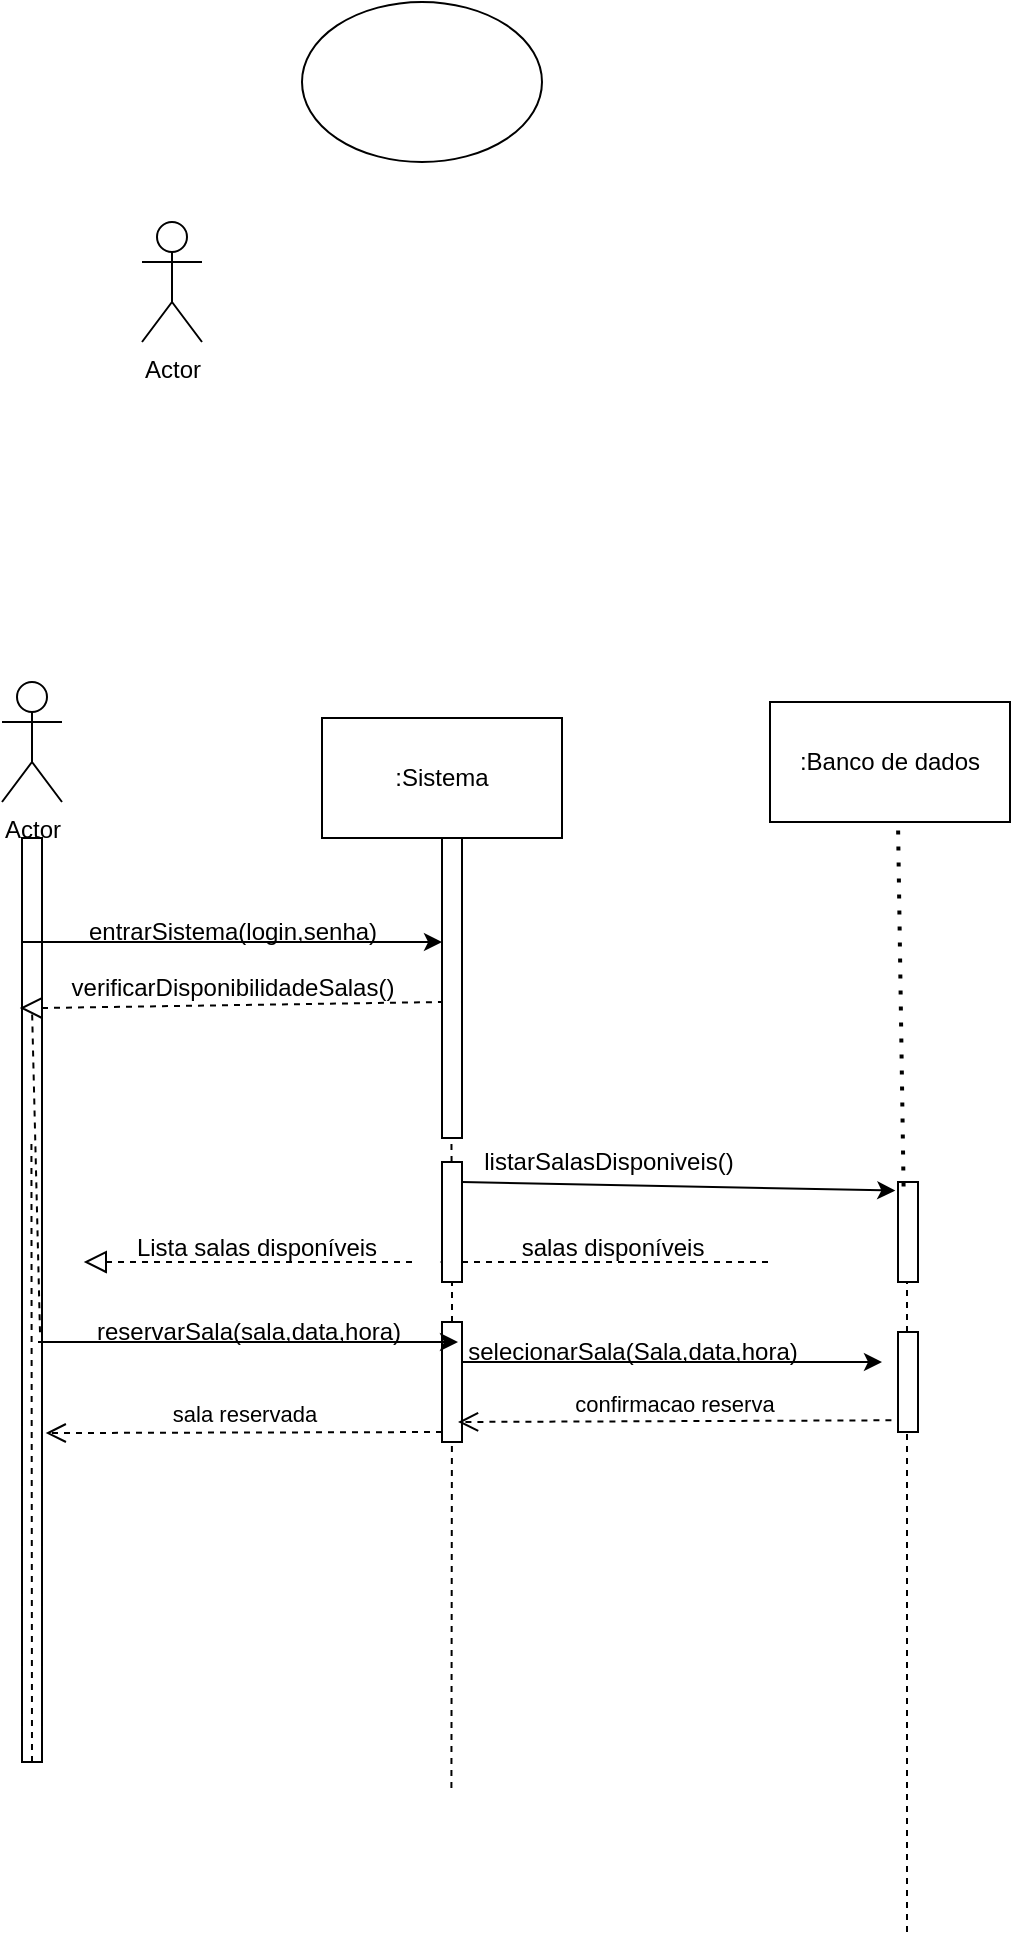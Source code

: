 <mxfile version="27.1.4">
  <diagram name="Página-1" id="12Uolx6q3X2koNrsfY7w">
    <mxGraphModel dx="815" dy="444" grid="1" gridSize="10" guides="1" tooltips="1" connect="1" arrows="1" fold="1" page="1" pageScale="1" pageWidth="827" pageHeight="1169" math="0" shadow="0">
      <root>
        <mxCell id="0" />
        <mxCell id="1" parent="0" />
        <mxCell id="iya_FpT5lrR_YfJ-Xh4d-1" value="Actor" style="shape=umlActor;verticalLabelPosition=bottom;verticalAlign=top;html=1;outlineConnect=0;" parent="1" vertex="1">
          <mxGeometry x="100" y="130" width="30" height="60" as="geometry" />
        </mxCell>
        <mxCell id="iya_FpT5lrR_YfJ-Xh4d-6" value=":Sistema" style="rounded=0;whiteSpace=wrap;html=1;" parent="1" vertex="1">
          <mxGeometry x="190" y="378" width="120" height="60" as="geometry" />
        </mxCell>
        <mxCell id="iya_FpT5lrR_YfJ-Xh4d-8" value=":Banco de dados" style="rounded=0;whiteSpace=wrap;html=1;" parent="1" vertex="1">
          <mxGeometry x="414" y="370" width="120" height="60" as="geometry" />
        </mxCell>
        <mxCell id="3dwiPxUScg0_2Vqjy1Ut-5" value="" style="rounded=0;whiteSpace=wrap;html=1;" vertex="1" parent="1">
          <mxGeometry x="40" y="438" width="10" height="462" as="geometry" />
        </mxCell>
        <mxCell id="3dwiPxUScg0_2Vqjy1Ut-7" value="Actor" style="shape=umlActor;verticalLabelPosition=bottom;verticalAlign=top;html=1;outlineConnect=0;" vertex="1" parent="1">
          <mxGeometry x="30" y="360" width="30" height="60" as="geometry" />
        </mxCell>
        <mxCell id="3dwiPxUScg0_2Vqjy1Ut-8" value="" style="ellipse;whiteSpace=wrap;html=1;" vertex="1" parent="1">
          <mxGeometry x="180" y="20" width="120" height="80" as="geometry" />
        </mxCell>
        <mxCell id="3dwiPxUScg0_2Vqjy1Ut-13" value="" style="rounded=0;whiteSpace=wrap;html=1;" vertex="1" parent="1">
          <mxGeometry x="250" y="438" width="10" height="150" as="geometry" />
        </mxCell>
        <mxCell id="3dwiPxUScg0_2Vqjy1Ut-15" value="" style="endArrow=none;dashed=1;html=1;rounded=0;" edge="1" parent="1" source="3dwiPxUScg0_2Vqjy1Ut-39">
          <mxGeometry width="50" height="50" relative="1" as="geometry">
            <mxPoint x="254.71" y="913" as="sourcePoint" />
            <mxPoint x="254.71" y="588" as="targetPoint" />
          </mxGeometry>
        </mxCell>
        <mxCell id="3dwiPxUScg0_2Vqjy1Ut-17" value="entrarSistema(login,senha)" style="text;html=1;align=center;verticalAlign=middle;resizable=0;points=[];autosize=1;strokeColor=none;fillColor=none;" vertex="1" parent="1">
          <mxGeometry x="60" y="470" width="170" height="30" as="geometry" />
        </mxCell>
        <mxCell id="3dwiPxUScg0_2Vqjy1Ut-19" value="" style="endArrow=none;dashed=1;html=1;rounded=0;" edge="1" parent="1">
          <mxGeometry width="50" height="50" relative="1" as="geometry">
            <mxPoint x="45" y="900" as="sourcePoint" />
            <mxPoint x="44.71" y="588" as="targetPoint" />
          </mxGeometry>
        </mxCell>
        <mxCell id="3dwiPxUScg0_2Vqjy1Ut-20" value="" style="edgeStyle=none;orthogonalLoop=1;jettySize=auto;html=1;rounded=0;entryX=0;entryY=0.347;entryDx=0;entryDy=0;entryPerimeter=0;" edge="1" parent="1" target="3dwiPxUScg0_2Vqjy1Ut-13">
          <mxGeometry width="100" relative="1" as="geometry">
            <mxPoint x="40" y="490" as="sourcePoint" />
            <mxPoint x="140" y="490" as="targetPoint" />
            <Array as="points" />
          </mxGeometry>
        </mxCell>
        <mxCell id="3dwiPxUScg0_2Vqjy1Ut-21" value="" style="endArrow=none;dashed=1;html=1;rounded=0;" edge="1" parent="1">
          <mxGeometry width="50" height="50" relative="1" as="geometry">
            <mxPoint x="50" y="523" as="sourcePoint" />
            <mxPoint x="250" y="520" as="targetPoint" />
          </mxGeometry>
        </mxCell>
        <mxCell id="3dwiPxUScg0_2Vqjy1Ut-22" value="verificarDisponibilidadeSalas()" style="text;html=1;align=center;verticalAlign=middle;resizable=0;points=[];autosize=1;strokeColor=none;fillColor=none;" vertex="1" parent="1">
          <mxGeometry x="55" y="498" width="180" height="30" as="geometry" />
        </mxCell>
        <mxCell id="3dwiPxUScg0_2Vqjy1Ut-26" value="" style="endArrow=none;dashed=1;html=1;rounded=0;exitX=0.9;exitY=0.535;exitDx=0;exitDy=0;exitPerimeter=0;" edge="1" parent="1" source="3dwiPxUScg0_2Vqjy1Ut-5" target="3dwiPxUScg0_2Vqjy1Ut-24">
          <mxGeometry width="50" height="50" relative="1" as="geometry">
            <mxPoint x="49" y="518" as="sourcePoint" />
            <mxPoint x="250" y="520" as="targetPoint" />
          </mxGeometry>
        </mxCell>
        <mxCell id="3dwiPxUScg0_2Vqjy1Ut-24" value="" style="triangle;whiteSpace=wrap;html=1;direction=west;" vertex="1" parent="1">
          <mxGeometry x="40" y="518" width="10" height="10" as="geometry" />
        </mxCell>
        <mxCell id="3dwiPxUScg0_2Vqjy1Ut-27" value="" style="rounded=0;whiteSpace=wrap;html=1;" vertex="1" parent="1">
          <mxGeometry x="478" y="610" width="10" height="50" as="geometry" />
        </mxCell>
        <mxCell id="3dwiPxUScg0_2Vqjy1Ut-28" value="" style="endArrow=none;dashed=1;html=1;rounded=0;" edge="1" parent="1">
          <mxGeometry width="50" height="50" relative="1" as="geometry">
            <mxPoint x="482.5" y="985" as="sourcePoint" />
            <mxPoint x="482.5" y="660" as="targetPoint" />
          </mxGeometry>
        </mxCell>
        <mxCell id="3dwiPxUScg0_2Vqjy1Ut-29" value="" style="endArrow=none;dashed=1;html=1;dashPattern=1 3;strokeWidth=2;rounded=0;exitX=0.279;exitY=0.045;exitDx=0;exitDy=0;exitPerimeter=0;" edge="1" parent="1" source="3dwiPxUScg0_2Vqjy1Ut-27">
          <mxGeometry width="50" height="50" relative="1" as="geometry">
            <mxPoint x="428" y="480" as="sourcePoint" />
            <mxPoint x="478" y="430" as="targetPoint" />
          </mxGeometry>
        </mxCell>
        <mxCell id="3dwiPxUScg0_2Vqjy1Ut-30" value="" style="edgeStyle=none;orthogonalLoop=1;jettySize=auto;html=1;rounded=0;entryX=-0.134;entryY=0.086;entryDx=0;entryDy=0;entryPerimeter=0;" edge="1" parent="1" target="3dwiPxUScg0_2Vqjy1Ut-27">
          <mxGeometry width="100" relative="1" as="geometry">
            <mxPoint x="260" y="610" as="sourcePoint" />
            <mxPoint x="360" y="610" as="targetPoint" />
            <Array as="points" />
          </mxGeometry>
        </mxCell>
        <mxCell id="3dwiPxUScg0_2Vqjy1Ut-31" value="listarSalasDisponiveis()" style="text;html=1;align=center;verticalAlign=middle;resizable=0;points=[];autosize=1;strokeColor=none;fillColor=none;" vertex="1" parent="1">
          <mxGeometry x="258" y="585" width="150" height="30" as="geometry" />
        </mxCell>
        <mxCell id="3dwiPxUScg0_2Vqjy1Ut-32" value="" style="endArrow=none;dashed=1;html=1;rounded=0;" edge="1" parent="1">
          <mxGeometry width="50" height="50" relative="1" as="geometry">
            <mxPoint x="260" y="650" as="sourcePoint" />
            <mxPoint x="413" y="650" as="targetPoint" />
          </mxGeometry>
        </mxCell>
        <mxCell id="3dwiPxUScg0_2Vqjy1Ut-33" value="salas disponíveis" style="text;html=1;align=center;verticalAlign=middle;resizable=0;points=[];autosize=1;strokeColor=none;fillColor=none;" vertex="1" parent="1">
          <mxGeometry x="280" y="628" width="110" height="30" as="geometry" />
        </mxCell>
        <mxCell id="3dwiPxUScg0_2Vqjy1Ut-35" value="" style="endArrow=none;dashed=1;html=1;rounded=0;" edge="1" parent="1" source="3dwiPxUScg0_2Vqjy1Ut-41" target="3dwiPxUScg0_2Vqjy1Ut-34">
          <mxGeometry width="50" height="50" relative="1" as="geometry">
            <mxPoint x="254.71" y="913" as="sourcePoint" />
            <mxPoint x="254.71" y="588" as="targetPoint" />
          </mxGeometry>
        </mxCell>
        <mxCell id="3dwiPxUScg0_2Vqjy1Ut-34" value="" style="triangle;whiteSpace=wrap;html=1;direction=west;" vertex="1" parent="1">
          <mxGeometry x="250" y="645" width="10" height="10" as="geometry" />
        </mxCell>
        <mxCell id="3dwiPxUScg0_2Vqjy1Ut-36" value="" style="endArrow=none;dashed=1;html=1;rounded=0;" edge="1" parent="1">
          <mxGeometry width="50" height="50" relative="1" as="geometry">
            <mxPoint x="82" y="650" as="sourcePoint" />
            <mxPoint x="235" y="650" as="targetPoint" />
          </mxGeometry>
        </mxCell>
        <mxCell id="3dwiPxUScg0_2Vqjy1Ut-37" value="Lista salas disponíveis" style="text;html=1;align=center;verticalAlign=middle;resizable=0;points=[];autosize=1;strokeColor=none;fillColor=none;" vertex="1" parent="1">
          <mxGeometry x="87" y="628" width="140" height="30" as="geometry" />
        </mxCell>
        <mxCell id="3dwiPxUScg0_2Vqjy1Ut-38" value="" style="triangle;whiteSpace=wrap;html=1;direction=west;" vertex="1" parent="1">
          <mxGeometry x="72" y="645" width="10" height="10" as="geometry" />
        </mxCell>
        <mxCell id="3dwiPxUScg0_2Vqjy1Ut-40" value="" style="endArrow=none;dashed=1;html=1;rounded=0;" edge="1" parent="1" source="3dwiPxUScg0_2Vqjy1Ut-34" target="3dwiPxUScg0_2Vqjy1Ut-39">
          <mxGeometry width="50" height="50" relative="1" as="geometry">
            <mxPoint x="255" y="648" as="sourcePoint" />
            <mxPoint x="254.71" y="588" as="targetPoint" />
          </mxGeometry>
        </mxCell>
        <mxCell id="3dwiPxUScg0_2Vqjy1Ut-39" value="" style="rounded=0;whiteSpace=wrap;html=1;" vertex="1" parent="1">
          <mxGeometry x="250" y="600" width="10" height="60" as="geometry" />
        </mxCell>
        <mxCell id="3dwiPxUScg0_2Vqjy1Ut-42" value="" style="endArrow=none;dashed=1;html=1;rounded=0;" edge="1" parent="1" target="3dwiPxUScg0_2Vqjy1Ut-41">
          <mxGeometry width="50" height="50" relative="1" as="geometry">
            <mxPoint x="254.71" y="913" as="sourcePoint" />
            <mxPoint x="255" y="652" as="targetPoint" />
          </mxGeometry>
        </mxCell>
        <mxCell id="3dwiPxUScg0_2Vqjy1Ut-41" value="" style="rounded=0;whiteSpace=wrap;html=1;" vertex="1" parent="1">
          <mxGeometry x="250" y="680" width="10" height="60" as="geometry" />
        </mxCell>
        <mxCell id="3dwiPxUScg0_2Vqjy1Ut-43" value="reservarSala(sala,data,hora)" style="text;html=1;align=center;verticalAlign=middle;resizable=0;points=[];autosize=1;strokeColor=none;fillColor=none;" vertex="1" parent="1">
          <mxGeometry x="63" y="670" width="180" height="30" as="geometry" />
        </mxCell>
        <mxCell id="3dwiPxUScg0_2Vqjy1Ut-44" value="" style="edgeStyle=none;orthogonalLoop=1;jettySize=auto;html=1;rounded=0;entryX=0;entryY=0.347;entryDx=0;entryDy=0;entryPerimeter=0;" edge="1" parent="1">
          <mxGeometry width="100" relative="1" as="geometry">
            <mxPoint x="48" y="690" as="sourcePoint" />
            <mxPoint x="258" y="690" as="targetPoint" />
            <Array as="points" />
          </mxGeometry>
        </mxCell>
        <mxCell id="3dwiPxUScg0_2Vqjy1Ut-45" value="confirmacao reserva" style="html=1;verticalAlign=bottom;endArrow=open;dashed=1;endSize=8;curved=0;rounded=0;exitX=-0.329;exitY=0.883;exitDx=0;exitDy=0;exitPerimeter=0;" edge="1" parent="1" source="3dwiPxUScg0_2Vqjy1Ut-51">
          <mxGeometry relative="1" as="geometry">
            <mxPoint x="338" y="730" as="sourcePoint" />
            <mxPoint x="258" y="730" as="targetPoint" />
          </mxGeometry>
        </mxCell>
        <mxCell id="3dwiPxUScg0_2Vqjy1Ut-46" value="selecionarSala(Sala,data,hora)" style="text;html=1;align=center;verticalAlign=middle;resizable=0;points=[];autosize=1;strokeColor=none;fillColor=none;" vertex="1" parent="1">
          <mxGeometry x="250" y="680" width="190" height="30" as="geometry" />
        </mxCell>
        <mxCell id="3dwiPxUScg0_2Vqjy1Ut-47" value="" style="edgeStyle=none;orthogonalLoop=1;jettySize=auto;html=1;rounded=0;entryX=0;entryY=0.347;entryDx=0;entryDy=0;entryPerimeter=0;" edge="1" parent="1">
          <mxGeometry width="100" relative="1" as="geometry">
            <mxPoint x="260" y="700" as="sourcePoint" />
            <mxPoint x="470" y="700" as="targetPoint" />
            <Array as="points" />
          </mxGeometry>
        </mxCell>
        <mxCell id="3dwiPxUScg0_2Vqjy1Ut-51" value="" style="rounded=0;whiteSpace=wrap;html=1;" vertex="1" parent="1">
          <mxGeometry x="478" y="685" width="10" height="50" as="geometry" />
        </mxCell>
        <mxCell id="3dwiPxUScg0_2Vqjy1Ut-52" value="sala reservada" style="html=1;verticalAlign=bottom;endArrow=open;dashed=1;endSize=8;curved=0;rounded=0;entryX=1.186;entryY=0.644;entryDx=0;entryDy=0;entryPerimeter=0;" edge="1" parent="1" target="3dwiPxUScg0_2Vqjy1Ut-5">
          <mxGeometry relative="1" as="geometry">
            <mxPoint x="250" y="735" as="sourcePoint" />
            <mxPoint x="170" y="735" as="targetPoint" />
          </mxGeometry>
        </mxCell>
      </root>
    </mxGraphModel>
  </diagram>
</mxfile>
